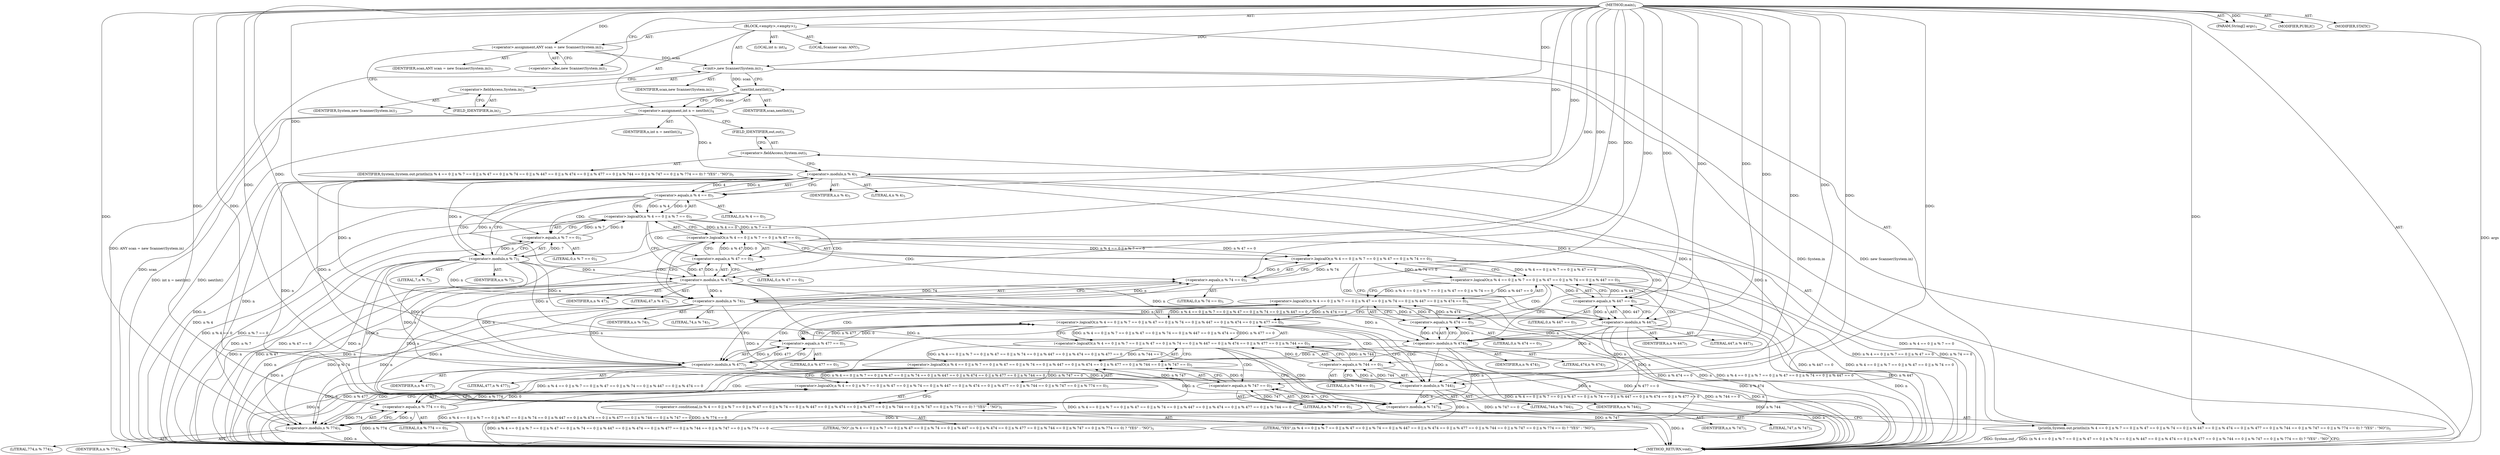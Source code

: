digraph "main" {  
"19" [label = <(METHOD,main)<SUB>1</SUB>> ]
"20" [label = <(PARAM,String[] args)<SUB>1</SUB>> ]
"21" [label = <(BLOCK,&lt;empty&gt;,&lt;empty&gt;)<SUB>2</SUB>> ]
"4" [label = <(LOCAL,Scanner scan: ANY)<SUB>3</SUB>> ]
"22" [label = <(&lt;operator&gt;.assignment,ANY scan = new Scanner(System.in))<SUB>3</SUB>> ]
"23" [label = <(IDENTIFIER,scan,ANY scan = new Scanner(System.in))<SUB>3</SUB>> ]
"24" [label = <(&lt;operator&gt;.alloc,new Scanner(System.in))<SUB>3</SUB>> ]
"25" [label = <(&lt;init&gt;,new Scanner(System.in))<SUB>3</SUB>> ]
"3" [label = <(IDENTIFIER,scan,new Scanner(System.in))<SUB>3</SUB>> ]
"26" [label = <(&lt;operator&gt;.fieldAccess,System.in)<SUB>3</SUB>> ]
"27" [label = <(IDENTIFIER,System,new Scanner(System.in))<SUB>3</SUB>> ]
"28" [label = <(FIELD_IDENTIFIER,in,in)<SUB>3</SUB>> ]
"29" [label = <(LOCAL,int n: int)<SUB>4</SUB>> ]
"30" [label = <(&lt;operator&gt;.assignment,int n = nextInt())<SUB>4</SUB>> ]
"31" [label = <(IDENTIFIER,n,int n = nextInt())<SUB>4</SUB>> ]
"32" [label = <(nextInt,nextInt())<SUB>4</SUB>> ]
"33" [label = <(IDENTIFIER,scan,nextInt())<SUB>4</SUB>> ]
"34" [label = <(println,System.out.println((n % 4 == 0 || n % 7 == 0 || n % 47 == 0 || n % 74 == 0 || n % 447 == 0 || n % 474 == 0 || n % 477 == 0 || n % 744 == 0 || n % 747 == 0 || n % 774 == 0) ? &quot;YES&quot; : &quot;NO&quot;))<SUB>5</SUB>> ]
"35" [label = <(&lt;operator&gt;.fieldAccess,System.out)<SUB>5</SUB>> ]
"36" [label = <(IDENTIFIER,System,System.out.println((n % 4 == 0 || n % 7 == 0 || n % 47 == 0 || n % 74 == 0 || n % 447 == 0 || n % 474 == 0 || n % 477 == 0 || n % 744 == 0 || n % 747 == 0 || n % 774 == 0) ? &quot;YES&quot; : &quot;NO&quot;))<SUB>5</SUB>> ]
"37" [label = <(FIELD_IDENTIFIER,out,out)<SUB>5</SUB>> ]
"38" [label = <(&lt;operator&gt;.conditional,(n % 4 == 0 || n % 7 == 0 || n % 47 == 0 || n % 74 == 0 || n % 447 == 0 || n % 474 == 0 || n % 477 == 0 || n % 744 == 0 || n % 747 == 0 || n % 774 == 0) ? &quot;YES&quot; : &quot;NO&quot;)<SUB>5</SUB>> ]
"39" [label = <(&lt;operator&gt;.logicalOr,n % 4 == 0 || n % 7 == 0 || n % 47 == 0 || n % 74 == 0 || n % 447 == 0 || n % 474 == 0 || n % 477 == 0 || n % 744 == 0 || n % 747 == 0 || n % 774 == 0)<SUB>5</SUB>> ]
"40" [label = <(&lt;operator&gt;.logicalOr,n % 4 == 0 || n % 7 == 0 || n % 47 == 0 || n % 74 == 0 || n % 447 == 0 || n % 474 == 0 || n % 477 == 0 || n % 744 == 0 || n % 747 == 0)<SUB>5</SUB>> ]
"41" [label = <(&lt;operator&gt;.logicalOr,n % 4 == 0 || n % 7 == 0 || n % 47 == 0 || n % 74 == 0 || n % 447 == 0 || n % 474 == 0 || n % 477 == 0 || n % 744 == 0)<SUB>5</SUB>> ]
"42" [label = <(&lt;operator&gt;.logicalOr,n % 4 == 0 || n % 7 == 0 || n % 47 == 0 || n % 74 == 0 || n % 447 == 0 || n % 474 == 0 || n % 477 == 0)<SUB>5</SUB>> ]
"43" [label = <(&lt;operator&gt;.logicalOr,n % 4 == 0 || n % 7 == 0 || n % 47 == 0 || n % 74 == 0 || n % 447 == 0 || n % 474 == 0)<SUB>5</SUB>> ]
"44" [label = <(&lt;operator&gt;.logicalOr,n % 4 == 0 || n % 7 == 0 || n % 47 == 0 || n % 74 == 0 || n % 447 == 0)<SUB>5</SUB>> ]
"45" [label = <(&lt;operator&gt;.logicalOr,n % 4 == 0 || n % 7 == 0 || n % 47 == 0 || n % 74 == 0)<SUB>5</SUB>> ]
"46" [label = <(&lt;operator&gt;.logicalOr,n % 4 == 0 || n % 7 == 0 || n % 47 == 0)<SUB>5</SUB>> ]
"47" [label = <(&lt;operator&gt;.logicalOr,n % 4 == 0 || n % 7 == 0)<SUB>5</SUB>> ]
"48" [label = <(&lt;operator&gt;.equals,n % 4 == 0)<SUB>5</SUB>> ]
"49" [label = <(&lt;operator&gt;.modulo,n % 4)<SUB>5</SUB>> ]
"50" [label = <(IDENTIFIER,n,n % 4)<SUB>5</SUB>> ]
"51" [label = <(LITERAL,4,n % 4)<SUB>5</SUB>> ]
"52" [label = <(LITERAL,0,n % 4 == 0)<SUB>5</SUB>> ]
"53" [label = <(&lt;operator&gt;.equals,n % 7 == 0)<SUB>5</SUB>> ]
"54" [label = <(&lt;operator&gt;.modulo,n % 7)<SUB>5</SUB>> ]
"55" [label = <(IDENTIFIER,n,n % 7)<SUB>5</SUB>> ]
"56" [label = <(LITERAL,7,n % 7)<SUB>5</SUB>> ]
"57" [label = <(LITERAL,0,n % 7 == 0)<SUB>5</SUB>> ]
"58" [label = <(&lt;operator&gt;.equals,n % 47 == 0)<SUB>5</SUB>> ]
"59" [label = <(&lt;operator&gt;.modulo,n % 47)<SUB>5</SUB>> ]
"60" [label = <(IDENTIFIER,n,n % 47)<SUB>5</SUB>> ]
"61" [label = <(LITERAL,47,n % 47)<SUB>5</SUB>> ]
"62" [label = <(LITERAL,0,n % 47 == 0)<SUB>5</SUB>> ]
"63" [label = <(&lt;operator&gt;.equals,n % 74 == 0)<SUB>5</SUB>> ]
"64" [label = <(&lt;operator&gt;.modulo,n % 74)<SUB>5</SUB>> ]
"65" [label = <(IDENTIFIER,n,n % 74)<SUB>5</SUB>> ]
"66" [label = <(LITERAL,74,n % 74)<SUB>5</SUB>> ]
"67" [label = <(LITERAL,0,n % 74 == 0)<SUB>5</SUB>> ]
"68" [label = <(&lt;operator&gt;.equals,n % 447 == 0)<SUB>5</SUB>> ]
"69" [label = <(&lt;operator&gt;.modulo,n % 447)<SUB>5</SUB>> ]
"70" [label = <(IDENTIFIER,n,n % 447)<SUB>5</SUB>> ]
"71" [label = <(LITERAL,447,n % 447)<SUB>5</SUB>> ]
"72" [label = <(LITERAL,0,n % 447 == 0)<SUB>5</SUB>> ]
"73" [label = <(&lt;operator&gt;.equals,n % 474 == 0)<SUB>5</SUB>> ]
"74" [label = <(&lt;operator&gt;.modulo,n % 474)<SUB>5</SUB>> ]
"75" [label = <(IDENTIFIER,n,n % 474)<SUB>5</SUB>> ]
"76" [label = <(LITERAL,474,n % 474)<SUB>5</SUB>> ]
"77" [label = <(LITERAL,0,n % 474 == 0)<SUB>5</SUB>> ]
"78" [label = <(&lt;operator&gt;.equals,n % 477 == 0)<SUB>5</SUB>> ]
"79" [label = <(&lt;operator&gt;.modulo,n % 477)<SUB>5</SUB>> ]
"80" [label = <(IDENTIFIER,n,n % 477)<SUB>5</SUB>> ]
"81" [label = <(LITERAL,477,n % 477)<SUB>5</SUB>> ]
"82" [label = <(LITERAL,0,n % 477 == 0)<SUB>5</SUB>> ]
"83" [label = <(&lt;operator&gt;.equals,n % 744 == 0)<SUB>5</SUB>> ]
"84" [label = <(&lt;operator&gt;.modulo,n % 744)<SUB>5</SUB>> ]
"85" [label = <(IDENTIFIER,n,n % 744)<SUB>5</SUB>> ]
"86" [label = <(LITERAL,744,n % 744)<SUB>5</SUB>> ]
"87" [label = <(LITERAL,0,n % 744 == 0)<SUB>5</SUB>> ]
"88" [label = <(&lt;operator&gt;.equals,n % 747 == 0)<SUB>5</SUB>> ]
"89" [label = <(&lt;operator&gt;.modulo,n % 747)<SUB>5</SUB>> ]
"90" [label = <(IDENTIFIER,n,n % 747)<SUB>5</SUB>> ]
"91" [label = <(LITERAL,747,n % 747)<SUB>5</SUB>> ]
"92" [label = <(LITERAL,0,n % 747 == 0)<SUB>5</SUB>> ]
"93" [label = <(&lt;operator&gt;.equals,n % 774 == 0)<SUB>5</SUB>> ]
"94" [label = <(&lt;operator&gt;.modulo,n % 774)<SUB>5</SUB>> ]
"95" [label = <(IDENTIFIER,n,n % 774)<SUB>5</SUB>> ]
"96" [label = <(LITERAL,774,n % 774)<SUB>5</SUB>> ]
"97" [label = <(LITERAL,0,n % 774 == 0)<SUB>5</SUB>> ]
"98" [label = <(LITERAL,&quot;YES&quot;,(n % 4 == 0 || n % 7 == 0 || n % 47 == 0 || n % 74 == 0 || n % 447 == 0 || n % 474 == 0 || n % 477 == 0 || n % 744 == 0 || n % 747 == 0 || n % 774 == 0) ? &quot;YES&quot; : &quot;NO&quot;)<SUB>5</SUB>> ]
"99" [label = <(LITERAL,&quot;NO&quot;,(n % 4 == 0 || n % 7 == 0 || n % 47 == 0 || n % 74 == 0 || n % 447 == 0 || n % 474 == 0 || n % 477 == 0 || n % 744 == 0 || n % 747 == 0 || n % 774 == 0) ? &quot;YES&quot; : &quot;NO&quot;)<SUB>5</SUB>> ]
"100" [label = <(MODIFIER,PUBLIC)> ]
"101" [label = <(MODIFIER,STATIC)> ]
"102" [label = <(METHOD_RETURN,void)<SUB>1</SUB>> ]
  "19" -> "20"  [ label = "AST: "] 
  "19" -> "21"  [ label = "AST: "] 
  "19" -> "100"  [ label = "AST: "] 
  "19" -> "101"  [ label = "AST: "] 
  "19" -> "102"  [ label = "AST: "] 
  "21" -> "4"  [ label = "AST: "] 
  "21" -> "22"  [ label = "AST: "] 
  "21" -> "25"  [ label = "AST: "] 
  "21" -> "29"  [ label = "AST: "] 
  "21" -> "30"  [ label = "AST: "] 
  "21" -> "34"  [ label = "AST: "] 
  "22" -> "23"  [ label = "AST: "] 
  "22" -> "24"  [ label = "AST: "] 
  "25" -> "3"  [ label = "AST: "] 
  "25" -> "26"  [ label = "AST: "] 
  "26" -> "27"  [ label = "AST: "] 
  "26" -> "28"  [ label = "AST: "] 
  "30" -> "31"  [ label = "AST: "] 
  "30" -> "32"  [ label = "AST: "] 
  "32" -> "33"  [ label = "AST: "] 
  "34" -> "35"  [ label = "AST: "] 
  "34" -> "38"  [ label = "AST: "] 
  "35" -> "36"  [ label = "AST: "] 
  "35" -> "37"  [ label = "AST: "] 
  "38" -> "39"  [ label = "AST: "] 
  "38" -> "98"  [ label = "AST: "] 
  "38" -> "99"  [ label = "AST: "] 
  "39" -> "40"  [ label = "AST: "] 
  "39" -> "93"  [ label = "AST: "] 
  "40" -> "41"  [ label = "AST: "] 
  "40" -> "88"  [ label = "AST: "] 
  "41" -> "42"  [ label = "AST: "] 
  "41" -> "83"  [ label = "AST: "] 
  "42" -> "43"  [ label = "AST: "] 
  "42" -> "78"  [ label = "AST: "] 
  "43" -> "44"  [ label = "AST: "] 
  "43" -> "73"  [ label = "AST: "] 
  "44" -> "45"  [ label = "AST: "] 
  "44" -> "68"  [ label = "AST: "] 
  "45" -> "46"  [ label = "AST: "] 
  "45" -> "63"  [ label = "AST: "] 
  "46" -> "47"  [ label = "AST: "] 
  "46" -> "58"  [ label = "AST: "] 
  "47" -> "48"  [ label = "AST: "] 
  "47" -> "53"  [ label = "AST: "] 
  "48" -> "49"  [ label = "AST: "] 
  "48" -> "52"  [ label = "AST: "] 
  "49" -> "50"  [ label = "AST: "] 
  "49" -> "51"  [ label = "AST: "] 
  "53" -> "54"  [ label = "AST: "] 
  "53" -> "57"  [ label = "AST: "] 
  "54" -> "55"  [ label = "AST: "] 
  "54" -> "56"  [ label = "AST: "] 
  "58" -> "59"  [ label = "AST: "] 
  "58" -> "62"  [ label = "AST: "] 
  "59" -> "60"  [ label = "AST: "] 
  "59" -> "61"  [ label = "AST: "] 
  "63" -> "64"  [ label = "AST: "] 
  "63" -> "67"  [ label = "AST: "] 
  "64" -> "65"  [ label = "AST: "] 
  "64" -> "66"  [ label = "AST: "] 
  "68" -> "69"  [ label = "AST: "] 
  "68" -> "72"  [ label = "AST: "] 
  "69" -> "70"  [ label = "AST: "] 
  "69" -> "71"  [ label = "AST: "] 
  "73" -> "74"  [ label = "AST: "] 
  "73" -> "77"  [ label = "AST: "] 
  "74" -> "75"  [ label = "AST: "] 
  "74" -> "76"  [ label = "AST: "] 
  "78" -> "79"  [ label = "AST: "] 
  "78" -> "82"  [ label = "AST: "] 
  "79" -> "80"  [ label = "AST: "] 
  "79" -> "81"  [ label = "AST: "] 
  "83" -> "84"  [ label = "AST: "] 
  "83" -> "87"  [ label = "AST: "] 
  "84" -> "85"  [ label = "AST: "] 
  "84" -> "86"  [ label = "AST: "] 
  "88" -> "89"  [ label = "AST: "] 
  "88" -> "92"  [ label = "AST: "] 
  "89" -> "90"  [ label = "AST: "] 
  "89" -> "91"  [ label = "AST: "] 
  "93" -> "94"  [ label = "AST: "] 
  "93" -> "97"  [ label = "AST: "] 
  "94" -> "95"  [ label = "AST: "] 
  "94" -> "96"  [ label = "AST: "] 
  "22" -> "28"  [ label = "CFG: "] 
  "25" -> "32"  [ label = "CFG: "] 
  "30" -> "37"  [ label = "CFG: "] 
  "34" -> "102"  [ label = "CFG: "] 
  "24" -> "22"  [ label = "CFG: "] 
  "26" -> "25"  [ label = "CFG: "] 
  "32" -> "30"  [ label = "CFG: "] 
  "35" -> "49"  [ label = "CFG: "] 
  "38" -> "34"  [ label = "CFG: "] 
  "28" -> "26"  [ label = "CFG: "] 
  "37" -> "35"  [ label = "CFG: "] 
  "39" -> "38"  [ label = "CFG: "] 
  "40" -> "39"  [ label = "CFG: "] 
  "40" -> "94"  [ label = "CFG: "] 
  "93" -> "39"  [ label = "CFG: "] 
  "41" -> "40"  [ label = "CFG: "] 
  "41" -> "89"  [ label = "CFG: "] 
  "88" -> "40"  [ label = "CFG: "] 
  "94" -> "93"  [ label = "CFG: "] 
  "42" -> "41"  [ label = "CFG: "] 
  "42" -> "84"  [ label = "CFG: "] 
  "83" -> "41"  [ label = "CFG: "] 
  "89" -> "88"  [ label = "CFG: "] 
  "43" -> "42"  [ label = "CFG: "] 
  "43" -> "79"  [ label = "CFG: "] 
  "78" -> "42"  [ label = "CFG: "] 
  "84" -> "83"  [ label = "CFG: "] 
  "44" -> "43"  [ label = "CFG: "] 
  "44" -> "74"  [ label = "CFG: "] 
  "73" -> "43"  [ label = "CFG: "] 
  "79" -> "78"  [ label = "CFG: "] 
  "45" -> "44"  [ label = "CFG: "] 
  "45" -> "69"  [ label = "CFG: "] 
  "68" -> "44"  [ label = "CFG: "] 
  "74" -> "73"  [ label = "CFG: "] 
  "46" -> "45"  [ label = "CFG: "] 
  "46" -> "64"  [ label = "CFG: "] 
  "63" -> "45"  [ label = "CFG: "] 
  "69" -> "68"  [ label = "CFG: "] 
  "47" -> "46"  [ label = "CFG: "] 
  "47" -> "59"  [ label = "CFG: "] 
  "58" -> "46"  [ label = "CFG: "] 
  "64" -> "63"  [ label = "CFG: "] 
  "48" -> "47"  [ label = "CFG: "] 
  "48" -> "54"  [ label = "CFG: "] 
  "53" -> "47"  [ label = "CFG: "] 
  "59" -> "58"  [ label = "CFG: "] 
  "49" -> "48"  [ label = "CFG: "] 
  "54" -> "53"  [ label = "CFG: "] 
  "19" -> "24"  [ label = "CFG: "] 
  "20" -> "102"  [ label = "DDG: args"] 
  "22" -> "102"  [ label = "DDG: ANY scan = new Scanner(System.in)"] 
  "25" -> "102"  [ label = "DDG: System.in"] 
  "25" -> "102"  [ label = "DDG: new Scanner(System.in)"] 
  "32" -> "102"  [ label = "DDG: scan"] 
  "30" -> "102"  [ label = "DDG: nextInt()"] 
  "30" -> "102"  [ label = "DDG: int n = nextInt()"] 
  "34" -> "102"  [ label = "DDG: System.out"] 
  "49" -> "102"  [ label = "DDG: n"] 
  "48" -> "102"  [ label = "DDG: n % 4"] 
  "47" -> "102"  [ label = "DDG: n % 4 == 0"] 
  "54" -> "102"  [ label = "DDG: n"] 
  "53" -> "102"  [ label = "DDG: n % 7"] 
  "47" -> "102"  [ label = "DDG: n % 7 == 0"] 
  "46" -> "102"  [ label = "DDG: n % 4 == 0 || n % 7 == 0"] 
  "59" -> "102"  [ label = "DDG: n"] 
  "58" -> "102"  [ label = "DDG: n % 47"] 
  "46" -> "102"  [ label = "DDG: n % 47 == 0"] 
  "45" -> "102"  [ label = "DDG: n % 4 == 0 || n % 7 == 0 || n % 47 == 0"] 
  "64" -> "102"  [ label = "DDG: n"] 
  "63" -> "102"  [ label = "DDG: n % 74"] 
  "45" -> "102"  [ label = "DDG: n % 74 == 0"] 
  "44" -> "102"  [ label = "DDG: n % 4 == 0 || n % 7 == 0 || n % 47 == 0 || n % 74 == 0"] 
  "69" -> "102"  [ label = "DDG: n"] 
  "68" -> "102"  [ label = "DDG: n % 447"] 
  "44" -> "102"  [ label = "DDG: n % 447 == 0"] 
  "43" -> "102"  [ label = "DDG: n % 4 == 0 || n % 7 == 0 || n % 47 == 0 || n % 74 == 0 || n % 447 == 0"] 
  "74" -> "102"  [ label = "DDG: n"] 
  "73" -> "102"  [ label = "DDG: n % 474"] 
  "43" -> "102"  [ label = "DDG: n % 474 == 0"] 
  "42" -> "102"  [ label = "DDG: n % 4 == 0 || n % 7 == 0 || n % 47 == 0 || n % 74 == 0 || n % 447 == 0 || n % 474 == 0"] 
  "79" -> "102"  [ label = "DDG: n"] 
  "78" -> "102"  [ label = "DDG: n % 477"] 
  "42" -> "102"  [ label = "DDG: n % 477 == 0"] 
  "41" -> "102"  [ label = "DDG: n % 4 == 0 || n % 7 == 0 || n % 47 == 0 || n % 74 == 0 || n % 447 == 0 || n % 474 == 0 || n % 477 == 0"] 
  "84" -> "102"  [ label = "DDG: n"] 
  "83" -> "102"  [ label = "DDG: n % 744"] 
  "41" -> "102"  [ label = "DDG: n % 744 == 0"] 
  "40" -> "102"  [ label = "DDG: n % 4 == 0 || n % 7 == 0 || n % 47 == 0 || n % 74 == 0 || n % 447 == 0 || n % 474 == 0 || n % 477 == 0 || n % 744 == 0"] 
  "89" -> "102"  [ label = "DDG: n"] 
  "88" -> "102"  [ label = "DDG: n % 747"] 
  "40" -> "102"  [ label = "DDG: n % 747 == 0"] 
  "39" -> "102"  [ label = "DDG: n % 4 == 0 || n % 7 == 0 || n % 47 == 0 || n % 74 == 0 || n % 447 == 0 || n % 474 == 0 || n % 477 == 0 || n % 744 == 0 || n % 747 == 0"] 
  "94" -> "102"  [ label = "DDG: n"] 
  "93" -> "102"  [ label = "DDG: n % 774"] 
  "39" -> "102"  [ label = "DDG: n % 774 == 0"] 
  "38" -> "102"  [ label = "DDG: n % 4 == 0 || n % 7 == 0 || n % 47 == 0 || n % 74 == 0 || n % 447 == 0 || n % 474 == 0 || n % 477 == 0 || n % 744 == 0 || n % 747 == 0 || n % 774 == 0"] 
  "34" -> "102"  [ label = "DDG: (n % 4 == 0 || n % 7 == 0 || n % 47 == 0 || n % 74 == 0 || n % 447 == 0 || n % 474 == 0 || n % 477 == 0 || n % 744 == 0 || n % 747 == 0 || n % 774 == 0) ? &quot;YES&quot; : &quot;NO&quot;"] 
  "19" -> "20"  [ label = "DDG: "] 
  "19" -> "22"  [ label = "DDG: "] 
  "32" -> "30"  [ label = "DDG: scan"] 
  "22" -> "25"  [ label = "DDG: scan"] 
  "19" -> "25"  [ label = "DDG: "] 
  "19" -> "34"  [ label = "DDG: "] 
  "25" -> "32"  [ label = "DDG: scan"] 
  "19" -> "32"  [ label = "DDG: "] 
  "19" -> "38"  [ label = "DDG: "] 
  "40" -> "39"  [ label = "DDG: n % 4 == 0 || n % 7 == 0 || n % 47 == 0 || n % 74 == 0 || n % 447 == 0 || n % 474 == 0 || n % 477 == 0 || n % 744 == 0"] 
  "40" -> "39"  [ label = "DDG: n % 747 == 0"] 
  "93" -> "39"  [ label = "DDG: n % 774"] 
  "93" -> "39"  [ label = "DDG: 0"] 
  "41" -> "40"  [ label = "DDG: n % 4 == 0 || n % 7 == 0 || n % 47 == 0 || n % 74 == 0 || n % 447 == 0 || n % 474 == 0 || n % 477 == 0"] 
  "41" -> "40"  [ label = "DDG: n % 744 == 0"] 
  "88" -> "40"  [ label = "DDG: n % 747"] 
  "88" -> "40"  [ label = "DDG: 0"] 
  "94" -> "93"  [ label = "DDG: n"] 
  "94" -> "93"  [ label = "DDG: 774"] 
  "19" -> "93"  [ label = "DDG: "] 
  "42" -> "41"  [ label = "DDG: n % 4 == 0 || n % 7 == 0 || n % 47 == 0 || n % 74 == 0 || n % 447 == 0 || n % 474 == 0"] 
  "42" -> "41"  [ label = "DDG: n % 477 == 0"] 
  "83" -> "41"  [ label = "DDG: n % 744"] 
  "83" -> "41"  [ label = "DDG: 0"] 
  "89" -> "88"  [ label = "DDG: n"] 
  "89" -> "88"  [ label = "DDG: 747"] 
  "19" -> "88"  [ label = "DDG: "] 
  "49" -> "94"  [ label = "DDG: n"] 
  "54" -> "94"  [ label = "DDG: n"] 
  "59" -> "94"  [ label = "DDG: n"] 
  "64" -> "94"  [ label = "DDG: n"] 
  "69" -> "94"  [ label = "DDG: n"] 
  "74" -> "94"  [ label = "DDG: n"] 
  "79" -> "94"  [ label = "DDG: n"] 
  "84" -> "94"  [ label = "DDG: n"] 
  "89" -> "94"  [ label = "DDG: n"] 
  "19" -> "94"  [ label = "DDG: "] 
  "43" -> "42"  [ label = "DDG: n % 4 == 0 || n % 7 == 0 || n % 47 == 0 || n % 74 == 0 || n % 447 == 0"] 
  "43" -> "42"  [ label = "DDG: n % 474 == 0"] 
  "78" -> "42"  [ label = "DDG: n % 477"] 
  "78" -> "42"  [ label = "DDG: 0"] 
  "84" -> "83"  [ label = "DDG: n"] 
  "84" -> "83"  [ label = "DDG: 744"] 
  "19" -> "83"  [ label = "DDG: "] 
  "49" -> "89"  [ label = "DDG: n"] 
  "54" -> "89"  [ label = "DDG: n"] 
  "59" -> "89"  [ label = "DDG: n"] 
  "64" -> "89"  [ label = "DDG: n"] 
  "69" -> "89"  [ label = "DDG: n"] 
  "74" -> "89"  [ label = "DDG: n"] 
  "79" -> "89"  [ label = "DDG: n"] 
  "84" -> "89"  [ label = "DDG: n"] 
  "19" -> "89"  [ label = "DDG: "] 
  "44" -> "43"  [ label = "DDG: n % 4 == 0 || n % 7 == 0 || n % 47 == 0 || n % 74 == 0"] 
  "44" -> "43"  [ label = "DDG: n % 447 == 0"] 
  "73" -> "43"  [ label = "DDG: n % 474"] 
  "73" -> "43"  [ label = "DDG: 0"] 
  "79" -> "78"  [ label = "DDG: n"] 
  "79" -> "78"  [ label = "DDG: 477"] 
  "19" -> "78"  [ label = "DDG: "] 
  "49" -> "84"  [ label = "DDG: n"] 
  "54" -> "84"  [ label = "DDG: n"] 
  "59" -> "84"  [ label = "DDG: n"] 
  "64" -> "84"  [ label = "DDG: n"] 
  "69" -> "84"  [ label = "DDG: n"] 
  "74" -> "84"  [ label = "DDG: n"] 
  "79" -> "84"  [ label = "DDG: n"] 
  "19" -> "84"  [ label = "DDG: "] 
  "45" -> "44"  [ label = "DDG: n % 4 == 0 || n % 7 == 0 || n % 47 == 0"] 
  "45" -> "44"  [ label = "DDG: n % 74 == 0"] 
  "68" -> "44"  [ label = "DDG: n % 447"] 
  "68" -> "44"  [ label = "DDG: 0"] 
  "74" -> "73"  [ label = "DDG: n"] 
  "74" -> "73"  [ label = "DDG: 474"] 
  "19" -> "73"  [ label = "DDG: "] 
  "49" -> "79"  [ label = "DDG: n"] 
  "54" -> "79"  [ label = "DDG: n"] 
  "59" -> "79"  [ label = "DDG: n"] 
  "64" -> "79"  [ label = "DDG: n"] 
  "69" -> "79"  [ label = "DDG: n"] 
  "74" -> "79"  [ label = "DDG: n"] 
  "19" -> "79"  [ label = "DDG: "] 
  "46" -> "45"  [ label = "DDG: n % 4 == 0 || n % 7 == 0"] 
  "46" -> "45"  [ label = "DDG: n % 47 == 0"] 
  "63" -> "45"  [ label = "DDG: n % 74"] 
  "63" -> "45"  [ label = "DDG: 0"] 
  "69" -> "68"  [ label = "DDG: n"] 
  "69" -> "68"  [ label = "DDG: 447"] 
  "19" -> "68"  [ label = "DDG: "] 
  "49" -> "74"  [ label = "DDG: n"] 
  "54" -> "74"  [ label = "DDG: n"] 
  "59" -> "74"  [ label = "DDG: n"] 
  "64" -> "74"  [ label = "DDG: n"] 
  "69" -> "74"  [ label = "DDG: n"] 
  "19" -> "74"  [ label = "DDG: "] 
  "47" -> "46"  [ label = "DDG: n % 4 == 0"] 
  "47" -> "46"  [ label = "DDG: n % 7 == 0"] 
  "58" -> "46"  [ label = "DDG: n % 47"] 
  "58" -> "46"  [ label = "DDG: 0"] 
  "64" -> "63"  [ label = "DDG: n"] 
  "64" -> "63"  [ label = "DDG: 74"] 
  "19" -> "63"  [ label = "DDG: "] 
  "49" -> "69"  [ label = "DDG: n"] 
  "54" -> "69"  [ label = "DDG: n"] 
  "59" -> "69"  [ label = "DDG: n"] 
  "64" -> "69"  [ label = "DDG: n"] 
  "19" -> "69"  [ label = "DDG: "] 
  "48" -> "47"  [ label = "DDG: n % 4"] 
  "48" -> "47"  [ label = "DDG: 0"] 
  "53" -> "47"  [ label = "DDG: n % 7"] 
  "53" -> "47"  [ label = "DDG: 0"] 
  "59" -> "58"  [ label = "DDG: n"] 
  "59" -> "58"  [ label = "DDG: 47"] 
  "19" -> "58"  [ label = "DDG: "] 
  "49" -> "64"  [ label = "DDG: n"] 
  "54" -> "64"  [ label = "DDG: n"] 
  "59" -> "64"  [ label = "DDG: n"] 
  "19" -> "64"  [ label = "DDG: "] 
  "49" -> "48"  [ label = "DDG: n"] 
  "49" -> "48"  [ label = "DDG: 4"] 
  "19" -> "48"  [ label = "DDG: "] 
  "54" -> "53"  [ label = "DDG: n"] 
  "54" -> "53"  [ label = "DDG: 7"] 
  "19" -> "53"  [ label = "DDG: "] 
  "49" -> "59"  [ label = "DDG: n"] 
  "54" -> "59"  [ label = "DDG: n"] 
  "19" -> "59"  [ label = "DDG: "] 
  "30" -> "49"  [ label = "DDG: n"] 
  "19" -> "49"  [ label = "DDG: "] 
  "49" -> "54"  [ label = "DDG: n"] 
  "19" -> "54"  [ label = "DDG: "] 
  "40" -> "94"  [ label = "CDG: "] 
  "40" -> "93"  [ label = "CDG: "] 
  "41" -> "89"  [ label = "CDG: "] 
  "41" -> "88"  [ label = "CDG: "] 
  "42" -> "83"  [ label = "CDG: "] 
  "42" -> "84"  [ label = "CDG: "] 
  "43" -> "78"  [ label = "CDG: "] 
  "43" -> "79"  [ label = "CDG: "] 
  "44" -> "73"  [ label = "CDG: "] 
  "44" -> "74"  [ label = "CDG: "] 
  "45" -> "68"  [ label = "CDG: "] 
  "45" -> "69"  [ label = "CDG: "] 
  "46" -> "64"  [ label = "CDG: "] 
  "46" -> "63"  [ label = "CDG: "] 
  "47" -> "58"  [ label = "CDG: "] 
  "47" -> "59"  [ label = "CDG: "] 
  "48" -> "53"  [ label = "CDG: "] 
  "48" -> "54"  [ label = "CDG: "] 
}
